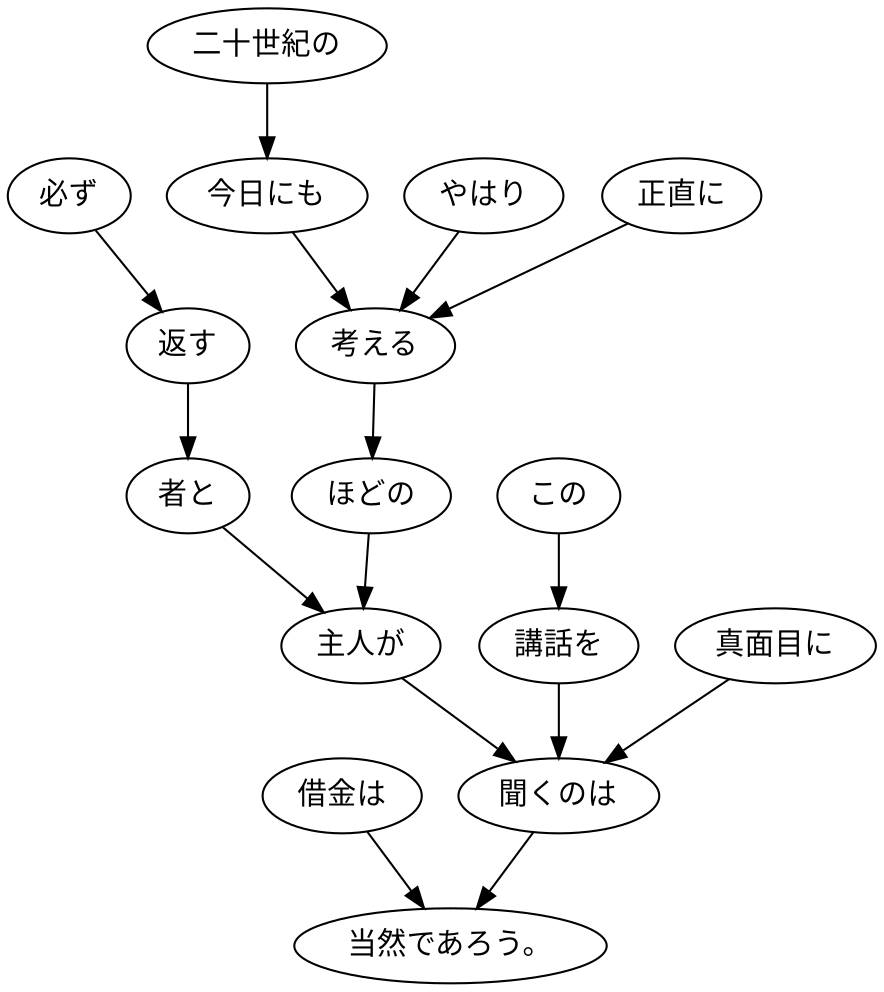 digraph graph5013 {
	node0 [label="借金は"];
	node1 [label="必ず"];
	node2 [label="返す"];
	node3 [label="者と"];
	node4 [label="二十世紀の"];
	node5 [label="今日にも"];
	node6 [label="やはり"];
	node7 [label="正直に"];
	node8 [label="考える"];
	node9 [label="ほどの"];
	node10 [label="主人が"];
	node11 [label="この"];
	node12 [label="講話を"];
	node13 [label="真面目に"];
	node14 [label="聞くのは"];
	node15 [label="当然であろう。"];
	node0 -> node15;
	node1 -> node2;
	node2 -> node3;
	node3 -> node10;
	node4 -> node5;
	node5 -> node8;
	node6 -> node8;
	node7 -> node8;
	node8 -> node9;
	node9 -> node10;
	node10 -> node14;
	node11 -> node12;
	node12 -> node14;
	node13 -> node14;
	node14 -> node15;
}
